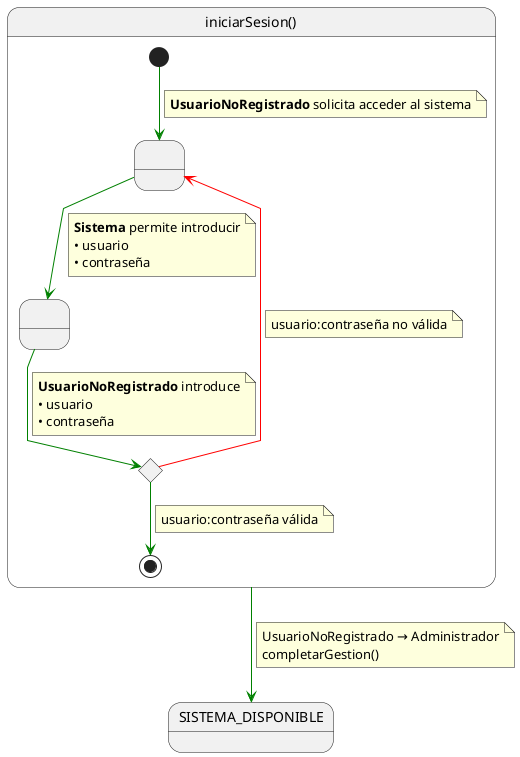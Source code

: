 @startuml iniciarSesion

skinparam linetype polyline

state iniciarSesion as "iniciarSesion()" {

    state " " as SolicitandoAcceso
    state " " as ProporcionandoCredenciales  
    state c <<choice>>

    [*] -[#green]-> SolicitandoAcceso 
    note on link
    <b>UsuarioNoRegistrado</b> solicita acceder al sistema
    end note    
    
    SolicitandoAcceso -[#green]-> ProporcionandoCredenciales
    note on link
    <b>Sistema</b> permite introducir
    • usuario
    • contraseña
    end note
    
    ProporcionandoCredenciales -[#green]-> c
    note on link
    <b>UsuarioNoRegistrado</b> introduce
    • usuario
    • contraseña
    end note
    
    c -[#red]-> SolicitandoAcceso
    note on link
    usuario:contraseña no válida
    end note

    c -[#green]-> [*]
    note on link
    usuario:contraseña válida
    end note
}

iniciarSesion -[#green]-> SISTEMA_DISPONIBLE
note on link
UsuarioNoRegistrado → Administrador
completarGestion()
end note

@enduml